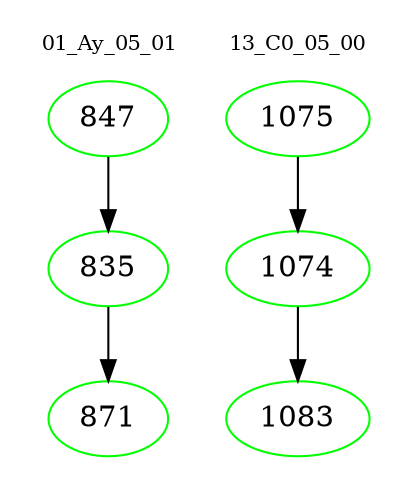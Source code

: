 digraph{
subgraph cluster_0 {
color = white
label = "01_Ay_05_01";
fontsize=10;
T0_847 [label="847", color="green"]
T0_847 -> T0_835 [color="black"]
T0_835 [label="835", color="green"]
T0_835 -> T0_871 [color="black"]
T0_871 [label="871", color="green"]
}
subgraph cluster_1 {
color = white
label = "13_C0_05_00";
fontsize=10;
T1_1075 [label="1075", color="green"]
T1_1075 -> T1_1074 [color="black"]
T1_1074 [label="1074", color="green"]
T1_1074 -> T1_1083 [color="black"]
T1_1083 [label="1083", color="green"]
}
}
